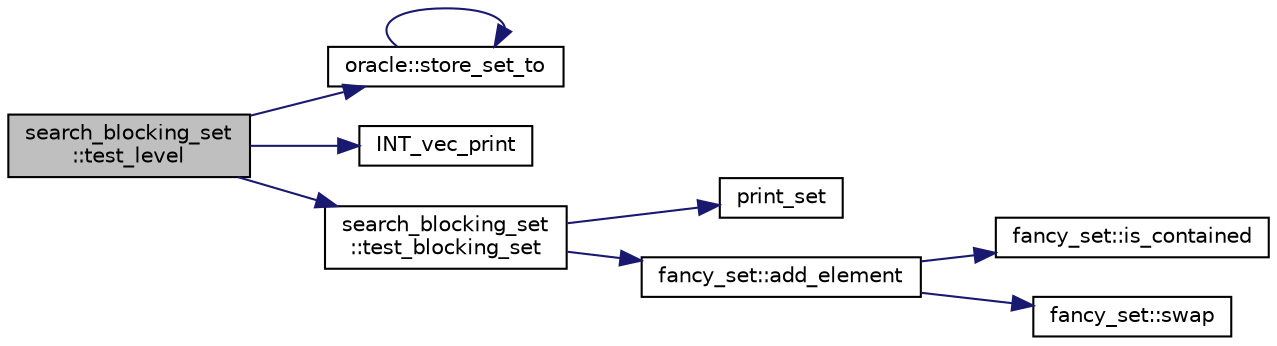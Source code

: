 digraph "search_blocking_set::test_level"
{
  edge [fontname="Helvetica",fontsize="10",labelfontname="Helvetica",labelfontsize="10"];
  node [fontname="Helvetica",fontsize="10",shape=record];
  rankdir="LR";
  Node925 [label="search_blocking_set\l::test_level",height=0.2,width=0.4,color="black", fillcolor="grey75", style="filled", fontcolor="black"];
  Node925 -> Node926 [color="midnightblue",fontsize="10",style="solid",fontname="Helvetica"];
  Node926 [label="oracle::store_set_to",height=0.2,width=0.4,color="black", fillcolor="white", style="filled",URL="$d7/da7/classoracle.html#a4489d03d342f31d1e64632ce4d0e700d"];
  Node926 -> Node926 [color="midnightblue",fontsize="10",style="solid",fontname="Helvetica"];
  Node925 -> Node927 [color="midnightblue",fontsize="10",style="solid",fontname="Helvetica"];
  Node927 [label="INT_vec_print",height=0.2,width=0.4,color="black", fillcolor="white", style="filled",URL="$df/dbf/sajeeb_8_c.html#a79a5901af0b47dd0d694109543c027fe"];
  Node925 -> Node928 [color="midnightblue",fontsize="10",style="solid",fontname="Helvetica"];
  Node928 [label="search_blocking_set\l::test_blocking_set",height=0.2,width=0.4,color="black", fillcolor="white", style="filled",URL="$dc/d36/classsearch__blocking__set.html#a40f8e6200ebf133284aef437dfc4204e"];
  Node928 -> Node929 [color="midnightblue",fontsize="10",style="solid",fontname="Helvetica"];
  Node929 [label="print_set",height=0.2,width=0.4,color="black", fillcolor="white", style="filled",URL="$d0/dd1/blt_8h.html#a8c1a5fc71aea7ff31d181f0103196a24"];
  Node928 -> Node930 [color="midnightblue",fontsize="10",style="solid",fontname="Helvetica"];
  Node930 [label="fancy_set::add_element",height=0.2,width=0.4,color="black", fillcolor="white", style="filled",URL="$d5/da4/classfancy__set.html#ab3f7e0bf35d0c312db44973eaad5b085"];
  Node930 -> Node931 [color="midnightblue",fontsize="10",style="solid",fontname="Helvetica"];
  Node931 [label="fancy_set::is_contained",height=0.2,width=0.4,color="black", fillcolor="white", style="filled",URL="$d5/da4/classfancy__set.html#a629c5fdb14e3ad606632bb3d88013851"];
  Node930 -> Node932 [color="midnightblue",fontsize="10",style="solid",fontname="Helvetica"];
  Node932 [label="fancy_set::swap",height=0.2,width=0.4,color="black", fillcolor="white", style="filled",URL="$d5/da4/classfancy__set.html#abf9e1b0592f017be71ca410371b04754"];
}
